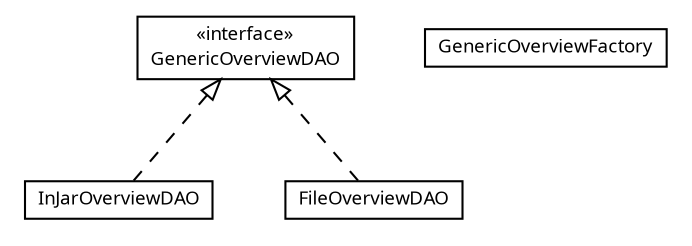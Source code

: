 #!/usr/local/bin/dot
#
# Class diagram 
# Generated by UMLGraph version R5_6 (http://www.umlgraph.org/)
#

digraph G {
	edge [fontname="Trebuchet MS",fontsize=10,labelfontname="Trebuchet MS",labelfontsize=10];
	node [fontname="Trebuchet MS",fontsize=10,shape=plaintext];
	nodesep=0.25;
	ranksep=0.5;
	// se.cambio.cds.model.overview.dao.InJarOverviewDAO
	c15671 [label=<<table title="se.cambio.cds.model.overview.dao.InJarOverviewDAO" border="0" cellborder="1" cellspacing="0" cellpadding="2" port="p" href="./InJarOverviewDAO.html">
		<tr><td><table border="0" cellspacing="0" cellpadding="1">
<tr><td align="center" balign="center"><font face="Trebuchet MS"> InJarOverviewDAO </font></td></tr>
		</table></td></tr>
		</table>>, URL="./InJarOverviewDAO.html", fontname="Trebuchet MS", fontcolor="black", fontsize=9.0];
	// se.cambio.cds.model.overview.dao.GenericOverviewFactory
	c15672 [label=<<table title="se.cambio.cds.model.overview.dao.GenericOverviewFactory" border="0" cellborder="1" cellspacing="0" cellpadding="2" port="p" href="./GenericOverviewFactory.html">
		<tr><td><table border="0" cellspacing="0" cellpadding="1">
<tr><td align="center" balign="center"><font face="Trebuchet MS"> GenericOverviewFactory </font></td></tr>
		</table></td></tr>
		</table>>, URL="./GenericOverviewFactory.html", fontname="Trebuchet MS", fontcolor="black", fontsize=9.0];
	// se.cambio.cds.model.overview.dao.GenericOverviewDAO
	c15673 [label=<<table title="se.cambio.cds.model.overview.dao.GenericOverviewDAO" border="0" cellborder="1" cellspacing="0" cellpadding="2" port="p" href="./GenericOverviewDAO.html">
		<tr><td><table border="0" cellspacing="0" cellpadding="1">
<tr><td align="center" balign="center"> &#171;interface&#187; </td></tr>
<tr><td align="center" balign="center"><font face="Trebuchet MS"> GenericOverviewDAO </font></td></tr>
		</table></td></tr>
		</table>>, URL="./GenericOverviewDAO.html", fontname="Trebuchet MS", fontcolor="black", fontsize=9.0];
	// se.cambio.cds.model.overview.dao.FileOverviewDAO
	c15674 [label=<<table title="se.cambio.cds.model.overview.dao.FileOverviewDAO" border="0" cellborder="1" cellspacing="0" cellpadding="2" port="p" href="./FileOverviewDAO.html">
		<tr><td><table border="0" cellspacing="0" cellpadding="1">
<tr><td align="center" balign="center"><font face="Trebuchet MS"> FileOverviewDAO </font></td></tr>
		</table></td></tr>
		</table>>, URL="./FileOverviewDAO.html", fontname="Trebuchet MS", fontcolor="black", fontsize=9.0];
	//se.cambio.cds.model.overview.dao.InJarOverviewDAO implements se.cambio.cds.model.overview.dao.GenericOverviewDAO
	c15673:p -> c15671:p [dir=back,arrowtail=empty,style=dashed];
	//se.cambio.cds.model.overview.dao.FileOverviewDAO implements se.cambio.cds.model.overview.dao.GenericOverviewDAO
	c15673:p -> c15674:p [dir=back,arrowtail=empty,style=dashed];
}

